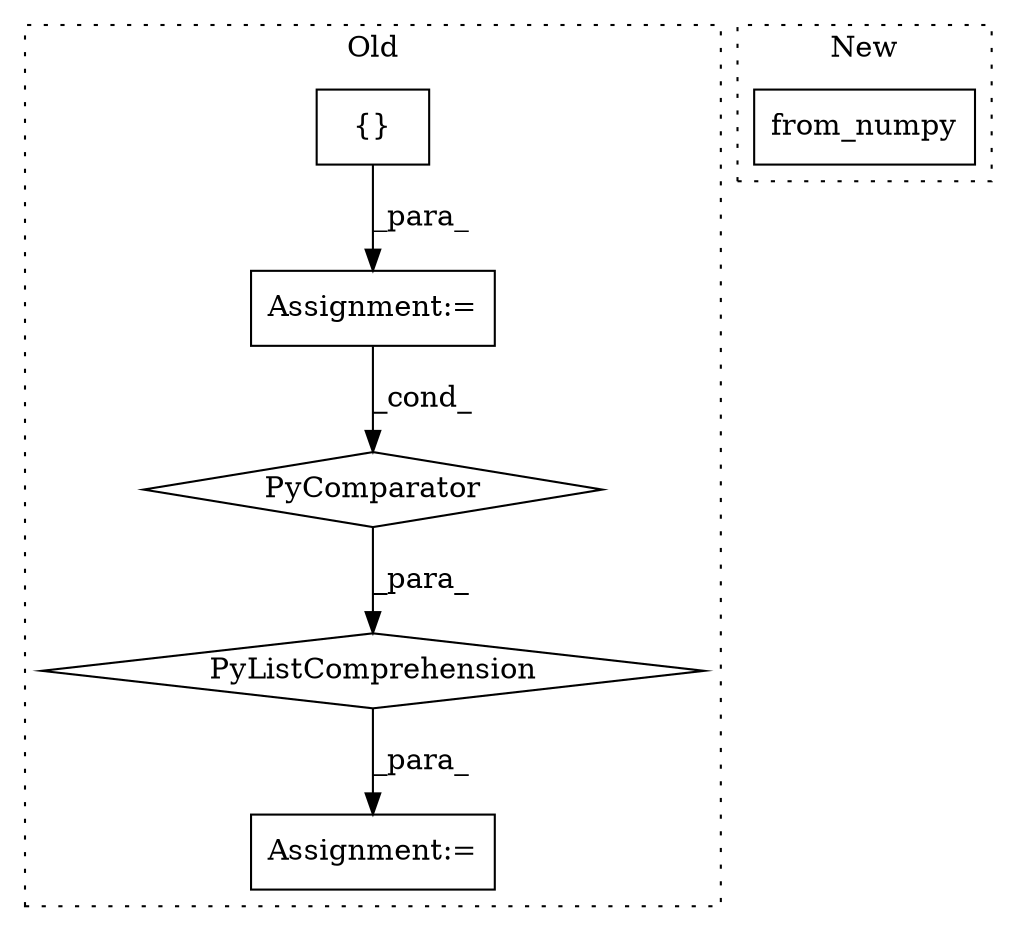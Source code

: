 digraph G {
subgraph cluster0 {
1 [label="PyComparator" a="113" s="448" l="44" shape="diamond"];
3 [label="PyListComprehension" a="109" s="353" l="147" shape="diamond"];
4 [label="Assignment:=" a="7" s="341" l="12" shape="box"];
5 [label="Assignment:=" a="7" s="448" l="44" shape="box"];
6 [label="{}" a="4" s="470,482" l="1,1" shape="box"];
label = "Old";
style="dotted";
}
subgraph cluster1 {
2 [label="from_numpy" a="32" s="290,314" l="11,1" shape="box"];
label = "New";
style="dotted";
}
1 -> 3 [label="_para_"];
3 -> 4 [label="_para_"];
5 -> 1 [label="_cond_"];
6 -> 5 [label="_para_"];
}